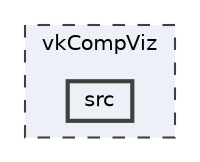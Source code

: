 digraph "/home/runner/work/vkCompViz/vkCompViz/vkCompViz/src"
{
 // LATEX_PDF_SIZE
  bgcolor="transparent";
  edge [fontname=Helvetica,fontsize=10,labelfontname=Helvetica,labelfontsize=10];
  node [fontname=Helvetica,fontsize=10,shape=box,height=0.2,width=0.4];
  compound=true
  subgraph clusterdir_50cab0781e1eb519348b95102c11a378 {
    graph [ bgcolor="#edf0f7", pencolor="grey25", label="vkCompViz", fontname=Helvetica,fontsize=10 style="filled,dashed", URL="dir_50cab0781e1eb519348b95102c11a378.html",tooltip=""]
  dir_d25599a2a259628fa9ef81151fea7c7a [label="src", fillcolor="#edf0f7", color="grey25", style="filled,bold", URL="dir_d25599a2a259628fa9ef81151fea7c7a.html",tooltip=""];
  }
}
